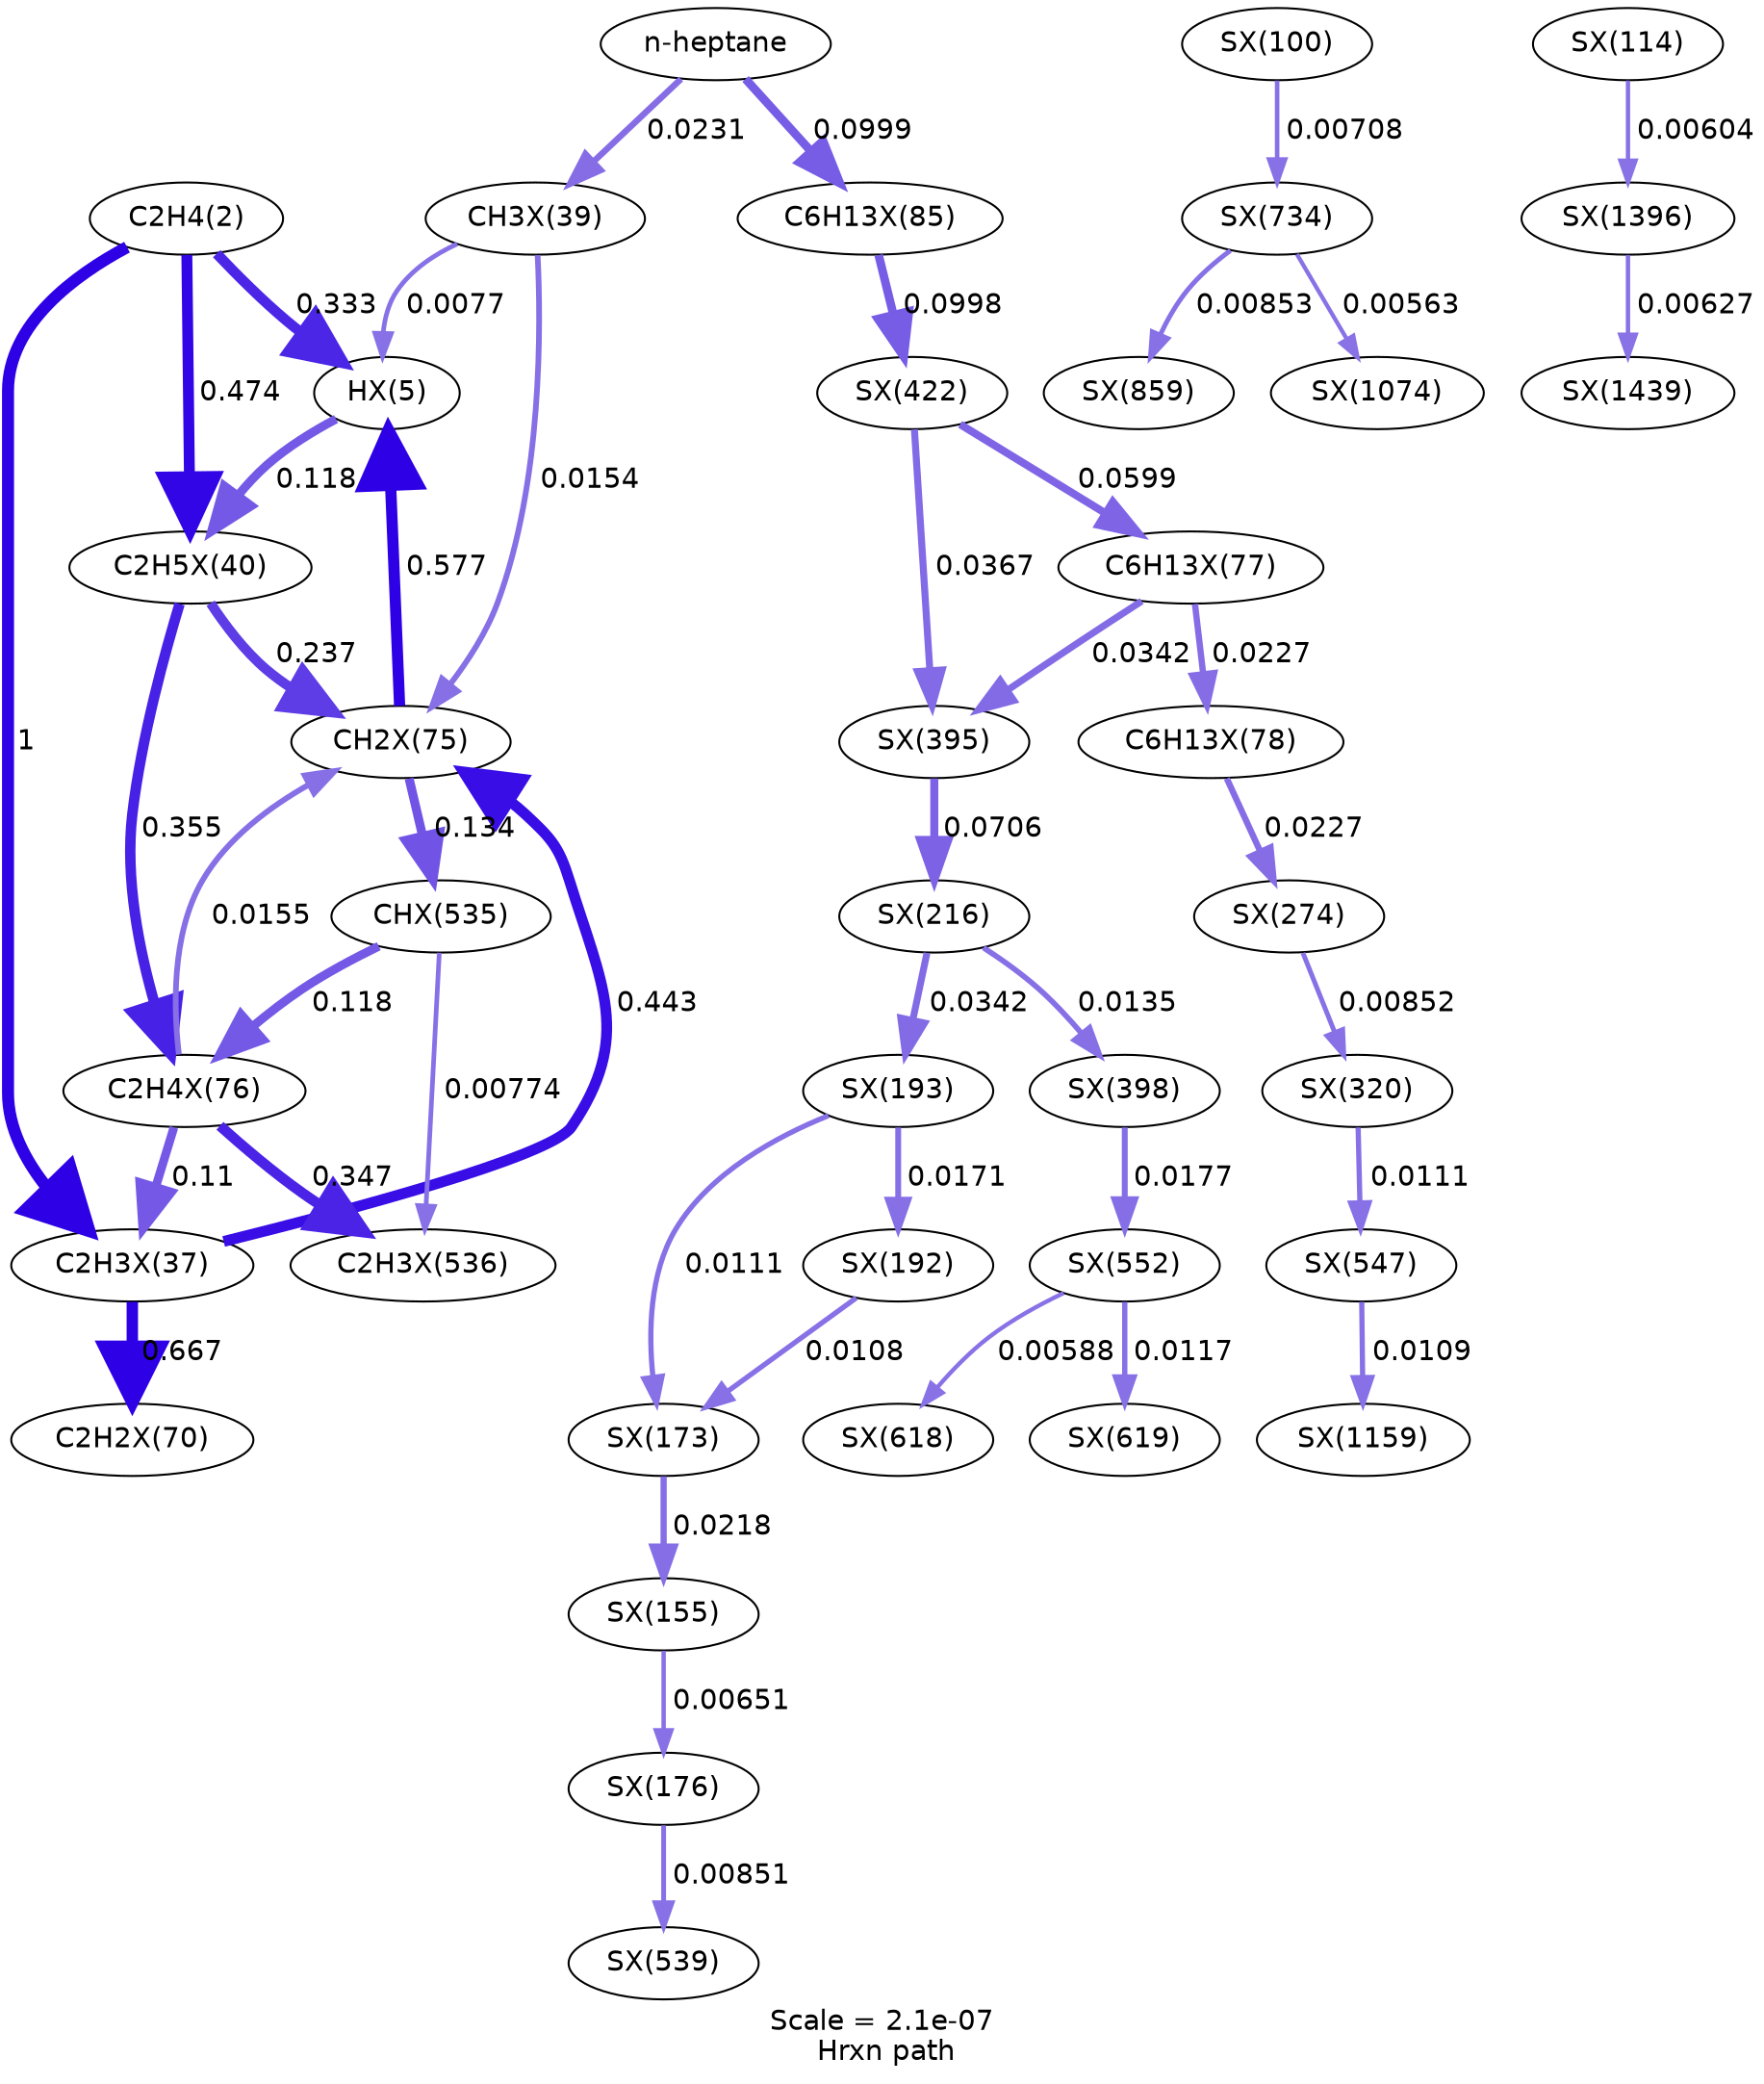 digraph reaction_paths {
center=1;
s5 -> s12[fontname="Helvetica", style="setlinewidth(5.17)", arrowsize=2.59, color="0.7, 0.833, 0.9"
, label=" 0.333"];
s5 -> s13[fontname="Helvetica", style="setlinewidth(6)", arrowsize=3, color="0.7, 1.5, 0.9"
, label=" 1"];
s5 -> s15[fontname="Helvetica", style="setlinewidth(5.44)", arrowsize=2.72, color="0.7, 0.974, 0.9"
, label=" 0.474"];
s12 -> s15[fontname="Helvetica", style="setlinewidth(4.39)", arrowsize=2.19, color="0.7, 0.618, 0.9"
, label=" 0.118"];
s14 -> s12[fontname="Helvetica", style="setlinewidth(2.33)", arrowsize=1.16, color="0.7, 0.508, 0.9"
, label=" 0.0077"];
s19 -> s12[fontname="Helvetica", style="setlinewidth(5.58)", arrowsize=2.79, color="0.7, 1.08, 0.9"
, label=" 0.577"];
s13 -> s18[fontname="Helvetica", style="setlinewidth(5.69)", arrowsize=2.85, color="0.7, 1.17, 0.9"
, label=" 0.667"];
s20 -> s13[fontname="Helvetica", style="setlinewidth(4.34)", arrowsize=2.17, color="0.7, 0.61, 0.9"
, label=" 0.11"];
s13 -> s19[fontname="Helvetica", style="setlinewidth(5.39)", arrowsize=2.69, color="0.7, 0.943, 0.9"
, label=" 0.443"];
s15 -> s20[fontname="Helvetica", style="setlinewidth(5.22)", arrowsize=2.61, color="0.7, 0.855, 0.9"
, label=" 0.355"];
s15 -> s19[fontname="Helvetica", style="setlinewidth(4.91)", arrowsize=2.46, color="0.7, 0.737, 0.9"
, label=" 0.237"];
s48 -> s46[fontname="Helvetica", style="setlinewidth(3.11)", arrowsize=1.56, color="0.7, 0.522, 0.9"
, label=" 0.0218"];
s46 -> s49[fontname="Helvetica", style="setlinewidth(2.2)", arrowsize=1.1, color="0.7, 0.507, 0.9"
, label=" 0.00651"];
s53 -> s48[fontname="Helvetica", style="setlinewidth(2.6)", arrowsize=1.3, color="0.7, 0.511, 0.9"
, label=" 0.0111"];
s52 -> s48[fontname="Helvetica", style="setlinewidth(2.58)", arrowsize=1.29, color="0.7, 0.511, 0.9"
, label=" 0.0108"];
s53 -> s52[fontname="Helvetica", style="setlinewidth(2.93)", arrowsize=1.46, color="0.7, 0.517, 0.9"
, label=" 0.0171"];
s57 -> s53[fontname="Helvetica", style="setlinewidth(3.45)", arrowsize=1.73, color="0.7, 0.534, 0.9"
, label=" 0.0342"];
s22 -> s65[fontname="Helvetica", style="setlinewidth(3.14)", arrowsize=1.57, color="0.7, 0.523, 0.9"
, label=" 0.0227"];
s65 -> s71[fontname="Helvetica", style="setlinewidth(2.4)", arrowsize=1.2, color="0.7, 0.509, 0.9"
, label=" 0.00852"];
s21 -> s22[fontname="Helvetica", style="setlinewidth(3.14)", arrowsize=1.57, color="0.7, 0.523, 0.9"
, label=" 0.0227"];
s75 -> s57[fontname="Helvetica", style="setlinewidth(4)", arrowsize=2, color="0.7, 0.571, 0.9"
, label=" 0.0706"];
s57 -> s76[fontname="Helvetica", style="setlinewidth(2.75)", arrowsize=1.38, color="0.7, 0.514, 0.9"
, label=" 0.0135"];
s21 -> s75[fontname="Helvetica", style="setlinewidth(3.45)", arrowsize=1.73, color="0.7, 0.534, 0.9"
, label=" 0.0342"];
s77 -> s75[fontname="Helvetica", style="setlinewidth(3.5)", arrowsize=1.75, color="0.7, 0.537, 0.9"
, label=" 0.0367"];
s77 -> s21[fontname="Helvetica", style="setlinewidth(3.87)", arrowsize=1.94, color="0.7, 0.56, 0.9"
, label=" 0.0599"];
s24 -> s77[fontname="Helvetica", style="setlinewidth(4.26)", arrowsize=2.13, color="0.7, 0.6, 0.9"
, label=" 0.0998"];
s0 -> s24[fontname="Helvetica", style="setlinewidth(4.26)", arrowsize=2.13, color="0.7, 0.6, 0.9"
, label=" 0.0999"];
s20 -> s83[fontname="Helvetica", style="setlinewidth(5.2)", arrowsize=2.6, color="0.7, 0.847, 0.9"
, label=" 0.347"];
s20 -> s19[fontname="Helvetica", style="setlinewidth(2.85)", arrowsize=1.43, color="0.7, 0.515, 0.9"
, label=" 0.0155"];
s82 -> s20[fontname="Helvetica", style="setlinewidth(4.39)", arrowsize=2.19, color="0.7, 0.618, 0.9"
, label=" 0.118"];
s82 -> s83[fontname="Helvetica", style="setlinewidth(2.33)", arrowsize=1.16, color="0.7, 0.508, 0.9"
, label=" 0.00774"];
s76 -> s93[fontname="Helvetica", style="setlinewidth(2.95)", arrowsize=1.48, color="0.7, 0.518, 0.9"
, label=" 0.0177"];
s93 -> s98[fontname="Helvetica", style="setlinewidth(2.64)", arrowsize=1.32, color="0.7, 0.512, 0.9"
, label=" 0.0117"];
s93 -> s97[fontname="Helvetica", style="setlinewidth(2.12)", arrowsize=1.06, color="0.7, 0.506, 0.9"
, label=" 0.00588"];
s32 -> s105[fontname="Helvetica", style="setlinewidth(2.26)", arrowsize=1.13, color="0.7, 0.507, 0.9"
, label=" 0.00708"];
s105 -> s114[fontname="Helvetica", style="setlinewidth(2.4)", arrowsize=1.2, color="0.7, 0.509, 0.9"
, label=" 0.00853"];
s105 -> s120[fontname="Helvetica", style="setlinewidth(2.09)", arrowsize=1.04, color="0.7, 0.506, 0.9"
, label=" 0.00563"];
s37 -> s128[fontname="Helvetica", style="setlinewidth(2.14)", arrowsize=1.07, color="0.7, 0.506, 0.9"
, label=" 0.00604"];
s128 -> s130[fontname="Helvetica", style="setlinewidth(2.17)", arrowsize=1.09, color="0.7, 0.506, 0.9"
, label=" 0.00627"];
s90 -> s124[fontname="Helvetica", style="setlinewidth(2.59)", arrowsize=1.29, color="0.7, 0.511, 0.9"
, label=" 0.0109"];
s71 -> s90[fontname="Helvetica", style="setlinewidth(2.6)", arrowsize=1.3, color="0.7, 0.511, 0.9"
, label=" 0.0111"];
s49 -> s85[fontname="Helvetica", style="setlinewidth(2.4)", arrowsize=1.2, color="0.7, 0.509, 0.9"
, label=" 0.00851"];
s0 -> s14[fontname="Helvetica", style="setlinewidth(3.15)", arrowsize=1.58, color="0.7, 0.523, 0.9"
, label=" 0.0231"];
s14 -> s19[fontname="Helvetica", style="setlinewidth(2.85)", arrowsize=1.42, color="0.7, 0.515, 0.9"
, label=" 0.0154"];
s19 -> s82[fontname="Helvetica", style="setlinewidth(4.48)", arrowsize=2.24, color="0.7, 0.634, 0.9"
, label=" 0.134"];
s0 [ fontname="Helvetica", label="n-heptane"];
s5 [ fontname="Helvetica", label="C2H4(2)"];
s12 [ fontname="Helvetica", label="HX(5)"];
s13 [ fontname="Helvetica", label="C2H3X(37)"];
s14 [ fontname="Helvetica", label="CH3X(39)"];
s15 [ fontname="Helvetica", label="C2H5X(40)"];
s18 [ fontname="Helvetica", label="C2H2X(70)"];
s19 [ fontname="Helvetica", label="CH2X(75)"];
s20 [ fontname="Helvetica", label="C2H4X(76)"];
s21 [ fontname="Helvetica", label="C6H13X(77)"];
s22 [ fontname="Helvetica", label="C6H13X(78)"];
s24 [ fontname="Helvetica", label="C6H13X(85)"];
s32 [ fontname="Helvetica", label="SX(100)"];
s37 [ fontname="Helvetica", label="SX(114)"];
s46 [ fontname="Helvetica", label="SX(155)"];
s48 [ fontname="Helvetica", label="SX(173)"];
s49 [ fontname="Helvetica", label="SX(176)"];
s52 [ fontname="Helvetica", label="SX(192)"];
s53 [ fontname="Helvetica", label="SX(193)"];
s57 [ fontname="Helvetica", label="SX(216)"];
s65 [ fontname="Helvetica", label="SX(274)"];
s71 [ fontname="Helvetica", label="SX(320)"];
s75 [ fontname="Helvetica", label="SX(395)"];
s76 [ fontname="Helvetica", label="SX(398)"];
s77 [ fontname="Helvetica", label="SX(422)"];
s82 [ fontname="Helvetica", label="CHX(535)"];
s83 [ fontname="Helvetica", label="C2H3X(536)"];
s85 [ fontname="Helvetica", label="SX(539)"];
s90 [ fontname="Helvetica", label="SX(547)"];
s93 [ fontname="Helvetica", label="SX(552)"];
s97 [ fontname="Helvetica", label="SX(618)"];
s98 [ fontname="Helvetica", label="SX(619)"];
s105 [ fontname="Helvetica", label="SX(734)"];
s114 [ fontname="Helvetica", label="SX(859)"];
s120 [ fontname="Helvetica", label="SX(1074)"];
s124 [ fontname="Helvetica", label="SX(1159)"];
s128 [ fontname="Helvetica", label="SX(1396)"];
s130 [ fontname="Helvetica", label="SX(1439)"];
 label = "Scale = 2.1e-07\l Hrxn path";
 fontname = "Helvetica";
}
